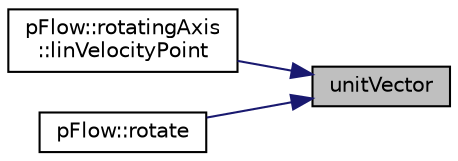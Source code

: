digraph "unitVector"
{
 // LATEX_PDF_SIZE
  edge [fontname="Helvetica",fontsize="10",labelfontname="Helvetica",labelfontsize="10"];
  node [fontname="Helvetica",fontsize="10",shape=record];
  rankdir="RL";
  Node1 [label="unitVector",height=0.2,width=0.4,color="black", fillcolor="grey75", style="filled", fontcolor="black",tooltip=" "];
  Node1 -> Node2 [dir="back",color="midnightblue",fontsize="10",style="solid",fontname="Helvetica"];
  Node2 [label="pFlow::rotatingAxis\l::linVelocityPoint",height=0.2,width=0.4,color="black", fillcolor="white", style="filled",URL="$classpFlow_1_1rotatingAxis.html#aeb16c158ca8512853a091de79cc24278",tooltip="Linear tangential velocity at point p."];
  Node1 -> Node3 [dir="back",color="midnightblue",fontsize="10",style="solid",fontname="Helvetica"];
  Node3 [label="pFlow::rotate",height=0.2,width=0.4,color="black", fillcolor="white", style="filled",URL="$namespacepFlow.html#a034c724ff7abc5e882752e6d04db34cf",tooltip=" "];
}
